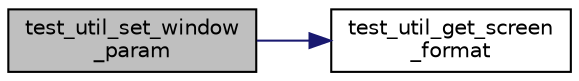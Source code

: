 digraph "test_util_set_window_param"
{
 // LATEX_PDF_SIZE
  edge [fontname="Helvetica",fontsize="10",labelfontname="Helvetica",labelfontsize="10"];
  node [fontname="Helvetica",fontsize="10",shape=record];
  rankdir="LR";
  Node1 [label="test_util_set_window\l_param",height=0.2,width=0.4,color="black", fillcolor="grey75", style="filled", fontcolor="black",tooltip="Send window parameters to display."];
  Node1 -> Node2 [color="midnightblue",fontsize="10",style="solid"];
  Node2 [label="test_util_get_screen\l_format",height=0.2,width=0.4,color="black", fillcolor="white", style="filled",URL="$test__util__qnx_8cpp.html#ad9e4fc4f68f56f98a21b6ea460ee9400",tooltip=" "];
}
